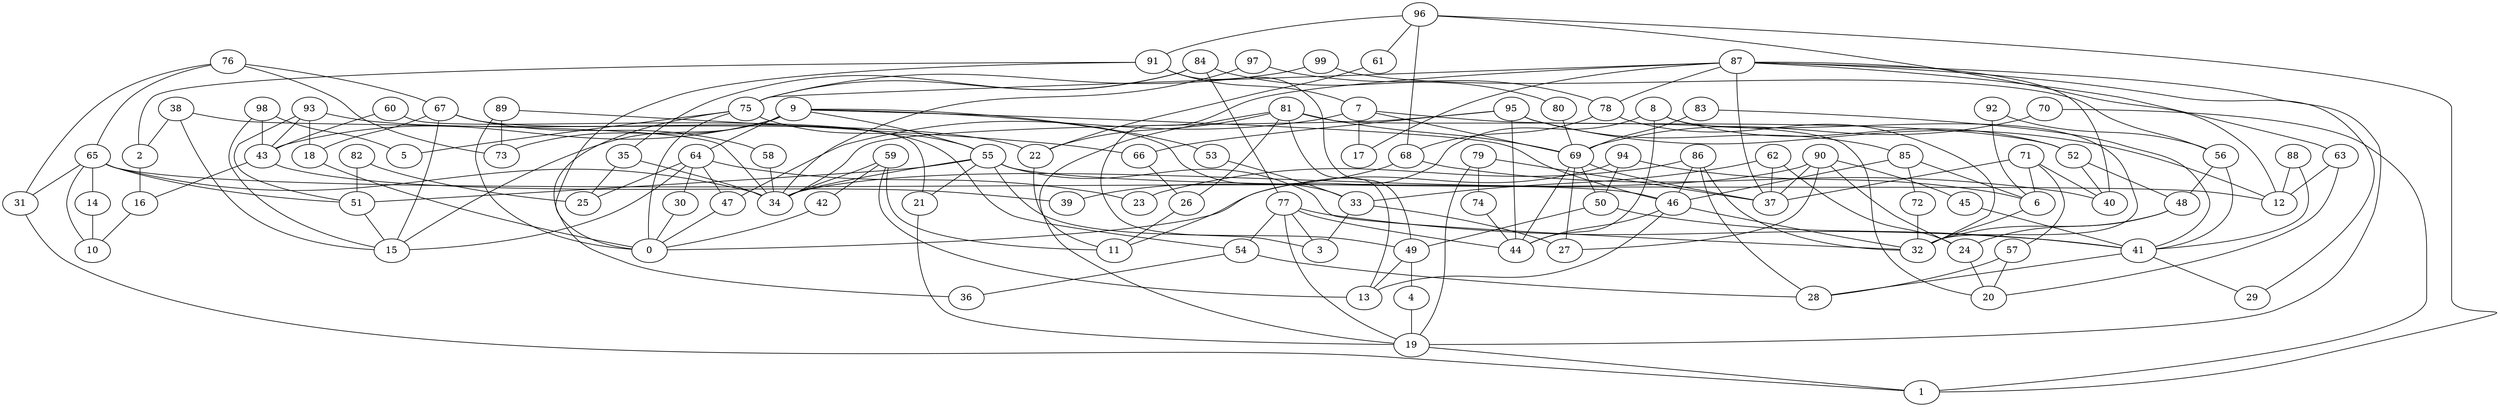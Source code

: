 digraph GG_graph {

subgraph G_graph {
edge [color = black]
"60" -> "21" [dir = none]
"60" -> "43" [dir = none]
"64" -> "30" [dir = none]
"64" -> "23" [dir = none]
"64" -> "47" [dir = none]
"64" -> "15" [dir = none]
"64" -> "25" [dir = none]
"76" -> "31" [dir = none]
"76" -> "65" [dir = none]
"76" -> "67" [dir = none]
"76" -> "73" [dir = none]
"45" -> "41" [dir = none]
"31" -> "1" [dir = none]
"57" -> "20" [dir = none]
"57" -> "28" [dir = none]
"92" -> "56" [dir = none]
"92" -> "6" [dir = none]
"6" -> "32" [dir = none]
"33" -> "27" [dir = none]
"33" -> "3" [dir = none]
"86" -> "28" [dir = none]
"86" -> "32" [dir = none]
"86" -> "46" [dir = none]
"86" -> "23" [dir = none]
"71" -> "37" [dir = none]
"71" -> "6" [dir = none]
"71" -> "40" [dir = none]
"71" -> "57" [dir = none]
"94" -> "50" [dir = none]
"94" -> "6" [dir = none]
"94" -> "0" [dir = none]
"91" -> "49" [dir = none]
"91" -> "0" [dir = none]
"91" -> "2" [dir = none]
"91" -> "7" [dir = none]
"75" -> "5" [dir = none]
"75" -> "36" [dir = none]
"75" -> "55" [dir = none]
"75" -> "0" [dir = none]
"51" -> "15" [dir = none]
"93" -> "18" [dir = none]
"93" -> "22" [dir = none]
"93" -> "43" [dir = none]
"93" -> "51" [dir = none]
"46" -> "32" [dir = none]
"46" -> "44" [dir = none]
"46" -> "13" [dir = none]
"42" -> "0" [dir = none]
"58" -> "34" [dir = none]
"30" -> "0" [dir = none]
"84" -> "80" [dir = none]
"84" -> "35" [dir = none]
"84" -> "75" [dir = none]
"84" -> "77" [dir = none]
"77" -> "3" [dir = none]
"77" -> "44" [dir = none]
"77" -> "41" [dir = none]
"77" -> "54" [dir = none]
"77" -> "19" [dir = none]
"9" -> "55" [dir = none]
"9" -> "33" [dir = none]
"9" -> "46" [dir = none]
"9" -> "64" [dir = none]
"9" -> "53" [dir = none]
"9" -> "43" [dir = none]
"9" -> "15" [dir = none]
"9" -> "73" [dir = none]
"53" -> "33" [dir = none]
"52" -> "40" [dir = none]
"52" -> "48" [dir = none]
"70" -> "1" [dir = none]
"70" -> "69" [dir = none]
"66" -> "26" [dir = none]
"4" -> "19" [dir = none]
"21" -> "19" [dir = none]
"26" -> "11" [dir = none]
"35" -> "25" [dir = none]
"35" -> "34" [dir = none]
"8" -> "52" [dir = none]
"8" -> "44" [dir = none]
"8" -> "11" [dir = none]
"8" -> "32" [dir = none]
"83" -> "41" [dir = none]
"83" -> "69" [dir = none]
"49" -> "13" [dir = none]
"49" -> "4" [dir = none]
"80" -> "69" [dir = none]
"2" -> "16" [dir = none]
"16" -> "10" [dir = none]
"68" -> "40" [dir = none]
"68" -> "39" [dir = none]
"98" -> "43" [dir = none]
"98" -> "15" [dir = none]
"98" -> "5" [dir = none]
"89" -> "73" [dir = none]
"89" -> "66" [dir = none]
"89" -> "0" [dir = none]
"82" -> "51" [dir = none]
"82" -> "25" [dir = none]
"81" -> "22" [dir = none]
"81" -> "13" [dir = none]
"81" -> "26" [dir = none]
"81" -> "19" [dir = none]
"81" -> "69" [dir = none]
"81" -> "20" [dir = none]
"19" -> "1" [dir = none]
"95" -> "85" [dir = none]
"95" -> "44" [dir = none]
"95" -> "34" [dir = none]
"95" -> "12" [dir = none]
"95" -> "66" [dir = none]
"69" -> "27" [dir = none]
"69" -> "44" [dir = none]
"69" -> "50" [dir = none]
"69" -> "37" [dir = none]
"78" -> "68" [dir = none]
"78" -> "32" [dir = none]
"54" -> "28" [dir = none]
"54" -> "36" [dir = none]
"65" -> "51" [dir = none]
"65" -> "46" [dir = none]
"65" -> "14" [dir = none]
"65" -> "34" [dir = none]
"65" -> "31" [dir = none]
"65" -> "10" [dir = none]
"7" -> "69" [dir = none]
"7" -> "17" [dir = none]
"7" -> "52" [dir = none]
"50" -> "41" [dir = none]
"50" -> "49" [dir = none]
"59" -> "42" [dir = none]
"59" -> "11" [dir = none]
"59" -> "13" [dir = none]
"59" -> "34" [dir = none]
"67" -> "58" [dir = none]
"67" -> "15" [dir = none]
"67" -> "54" [dir = none]
"67" -> "18" [dir = none]
"24" -> "20" [dir = none]
"18" -> "0" [dir = none]
"88" -> "41" [dir = none]
"88" -> "12" [dir = none]
"14" -> "10" [dir = none]
"72" -> "32" [dir = none]
"63" -> "12" [dir = none]
"63" -> "20" [dir = none]
"87" -> "3" [dir = none]
"87" -> "78" [dir = none]
"87" -> "37" [dir = none]
"87" -> "19" [dir = none]
"87" -> "17" [dir = none]
"87" -> "75" [dir = none]
"87" -> "40" [dir = none]
"87" -> "29" [dir = none]
"87" -> "63" [dir = none]
"62" -> "37" [dir = none]
"62" -> "24" [dir = none]
"62" -> "33" [dir = none]
"55" -> "21" [dir = none]
"55" -> "34" [dir = none]
"55" -> "51" [dir = none]
"55" -> "49" [dir = none]
"55" -> "32" [dir = none]
"55" -> "12" [dir = none]
"97" -> "78" [dir = none]
"97" -> "34" [dir = none]
"47" -> "0" [dir = none]
"43" -> "16" [dir = none]
"43" -> "39" [dir = none]
"96" -> "61" [dir = none]
"96" -> "68" [dir = none]
"96" -> "1" [dir = none]
"96" -> "12" [dir = none]
"38" -> "2" [dir = none]
"38" -> "34" [dir = none]
"38" -> "15" [dir = none]
"61" -> "22" [dir = none]
"48" -> "32" [dir = none]
"48" -> "24" [dir = none]
"85" -> "46" [dir = none]
"85" -> "6" [dir = none]
"85" -> "72" [dir = none]
"22" -> "11" [dir = none]
"79" -> "74" [dir = none]
"79" -> "37" [dir = none]
"79" -> "19" [dir = none]
"56" -> "48" [dir = none]
"56" -> "41" [dir = none]
"99" -> "75" [dir = none]
"99" -> "56" [dir = none]
"41" -> "28" [dir = none]
"41" -> "29" [dir = none]
"74" -> "44" [dir = none]
"90" -> "34" [dir = none]
"90" -> "37" [dir = none]
"90" -> "24" [dir = none]
"90" -> "45" [dir = none]
"90" -> "27" [dir = none]
"7" -> "47" [dir = none]
"96" -> "91" [dir = none]
}

}

